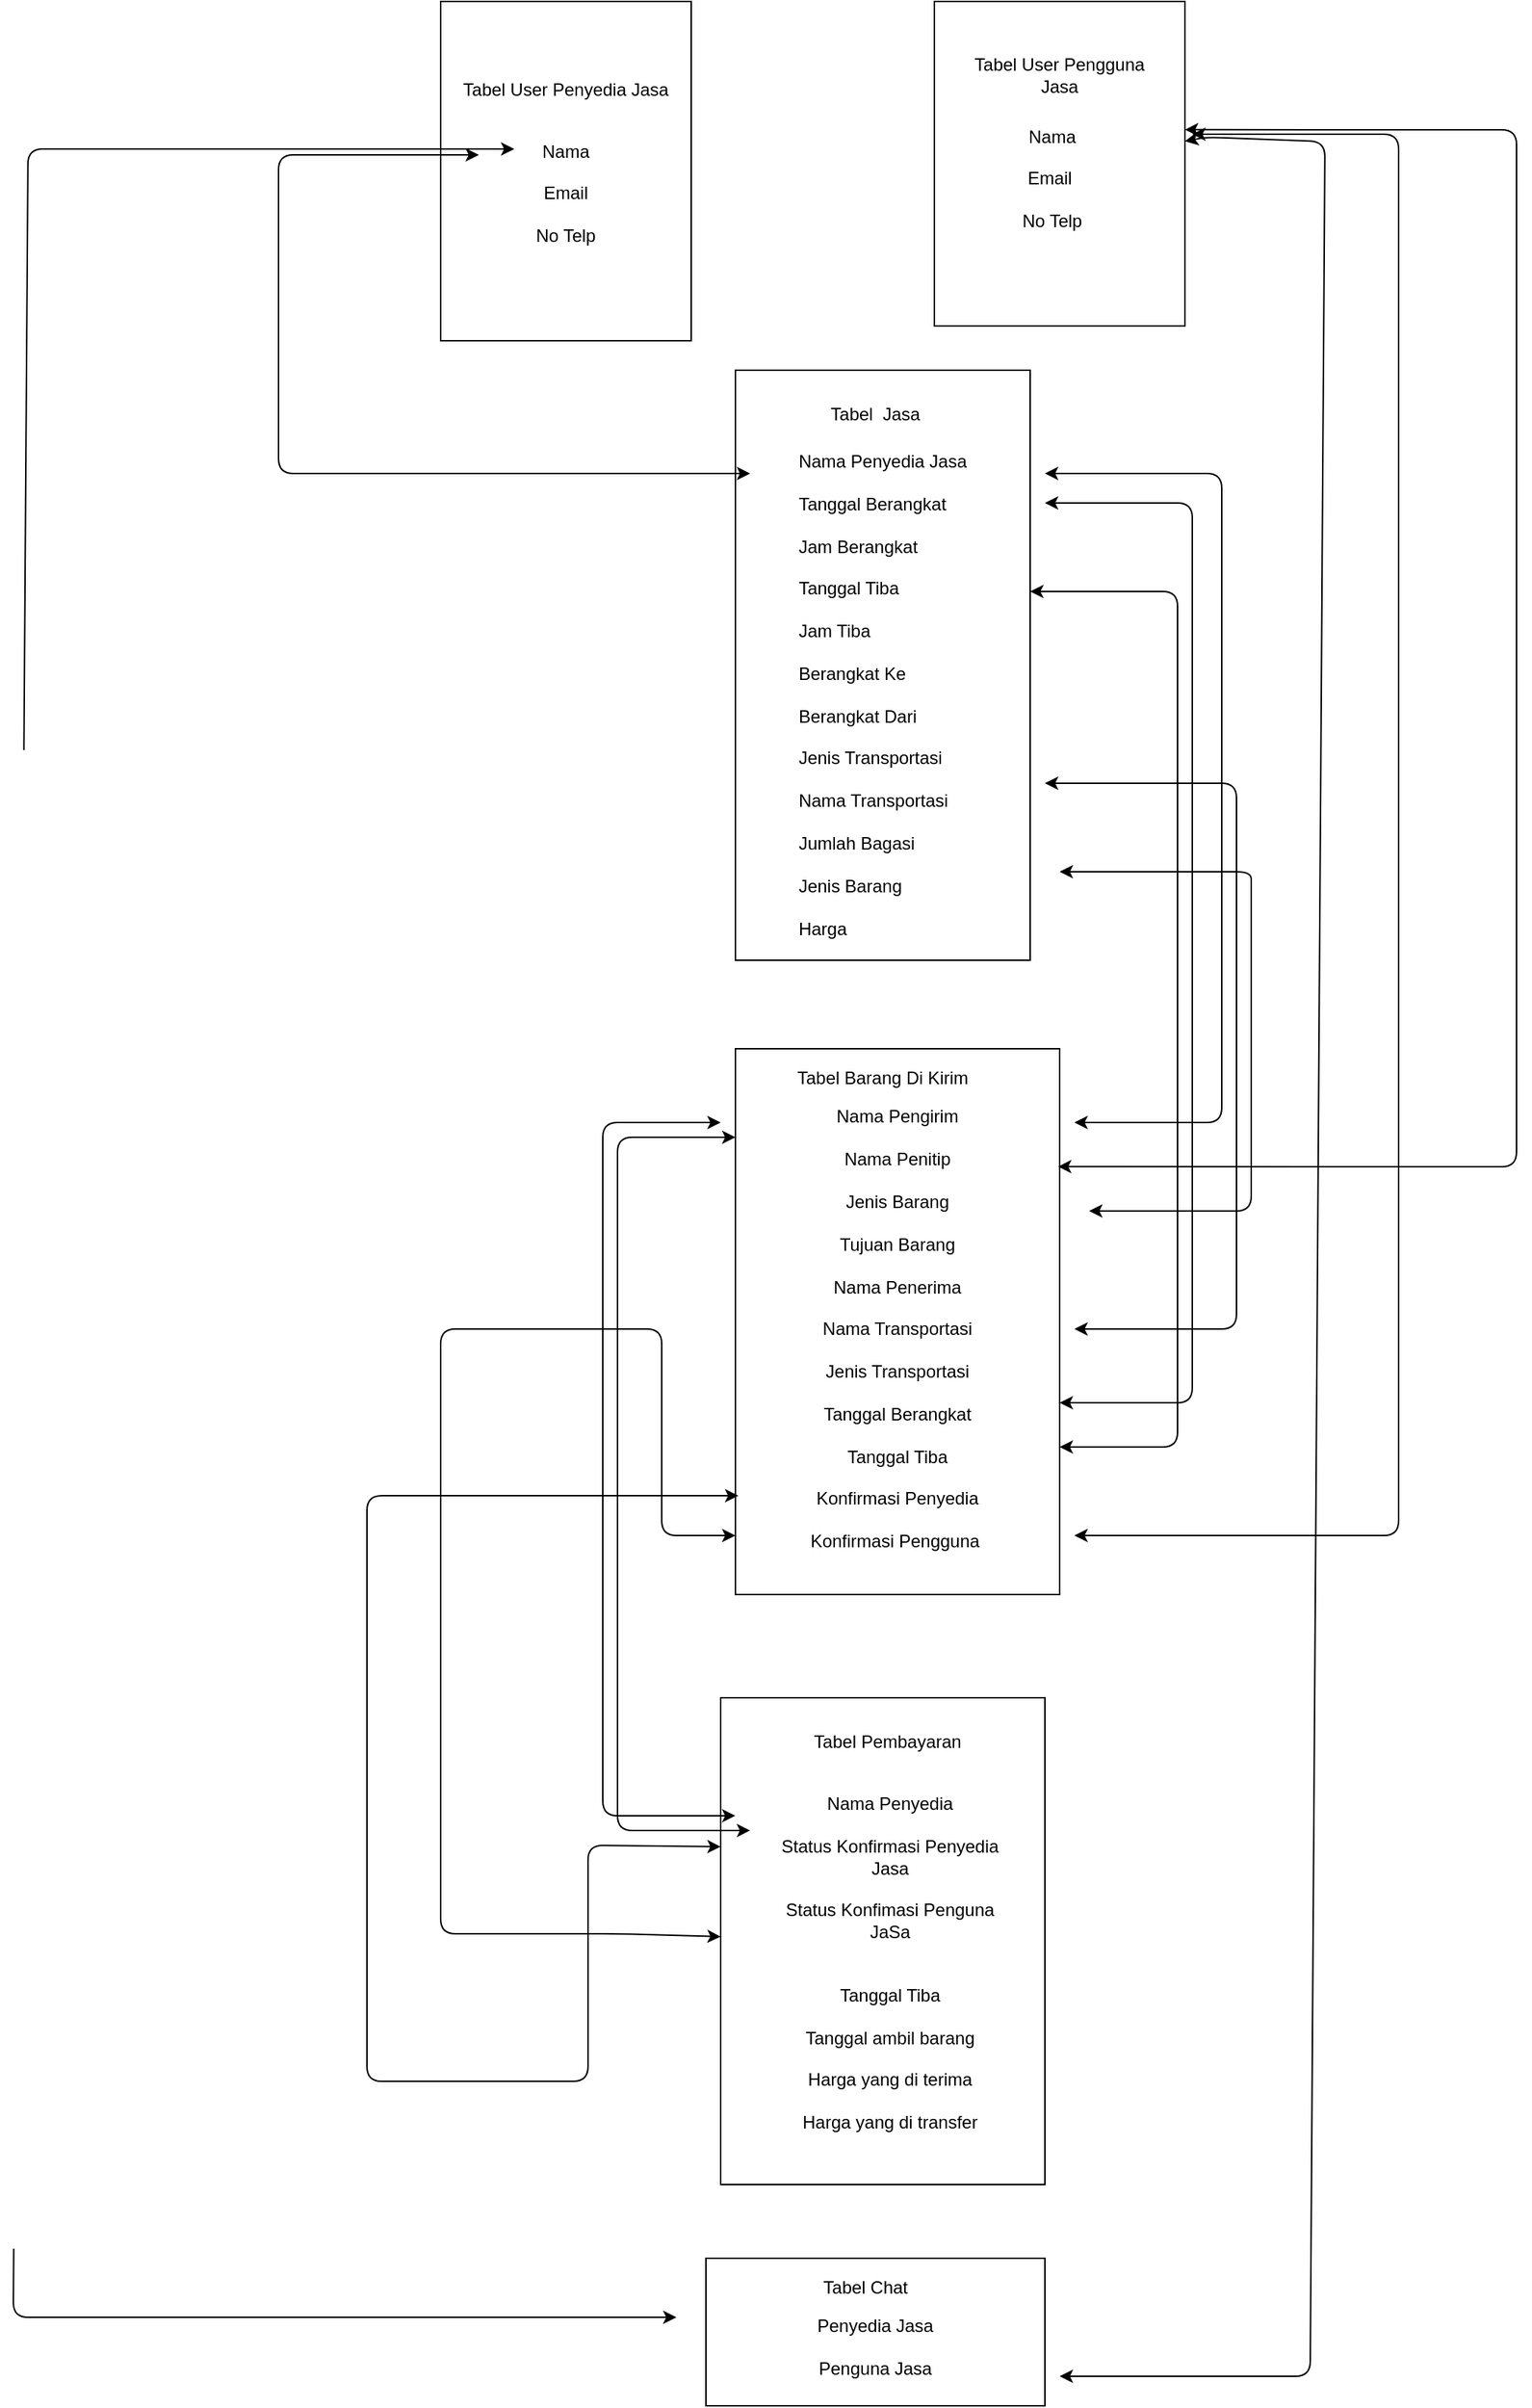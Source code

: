 <mxfile version="13.7.3" type="device"><diagram id="nAeRNYW9stVSJJqNlAkB" name="Page-1"><mxGraphModel dx="3457" dy="1607" grid="1" gridSize="10" guides="1" tooltips="1" connect="1" arrows="1" fold="1" page="1" pageScale="1" pageWidth="850" pageHeight="1100" math="0" shadow="0"><root><mxCell id="0"/><mxCell id="1" parent="0"/><mxCell id="A0CLAH5N8Qr7UYKSC2m3-1" value="" style="rounded=0;whiteSpace=wrap;html=1;" vertex="1" parent="1"><mxGeometry x="90" y="60" width="170" height="230" as="geometry"/></mxCell><mxCell id="A0CLAH5N8Qr7UYKSC2m3-3" value="" style="rounded=0;whiteSpace=wrap;html=1;" vertex="1" parent="1"><mxGeometry x="425" y="60" width="170" height="220" as="geometry"/></mxCell><mxCell id="A0CLAH5N8Qr7UYKSC2m3-5" value="Tabel User Penyedia Jasa" style="text;html=1;strokeColor=none;fillColor=none;align=center;verticalAlign=middle;whiteSpace=wrap;rounded=0;" vertex="1" parent="1"><mxGeometry x="100" y="100" width="150" height="40" as="geometry"/></mxCell><mxCell id="A0CLAH5N8Qr7UYKSC2m3-7" value="Nama&lt;br&gt;&lt;br&gt;Email&lt;br&gt;&lt;br&gt;No Telp" style="text;html=1;strokeColor=none;fillColor=none;align=center;verticalAlign=middle;whiteSpace=wrap;rounded=0;" vertex="1" parent="1"><mxGeometry x="115" y="150" width="120" height="80" as="geometry"/></mxCell><mxCell id="A0CLAH5N8Qr7UYKSC2m3-8" value="Tabel User Pengguna Jasa" style="text;html=1;strokeColor=none;fillColor=none;align=center;verticalAlign=middle;whiteSpace=wrap;rounded=0;" vertex="1" parent="1"><mxGeometry x="440" y="100" width="140" height="20" as="geometry"/></mxCell><mxCell id="A0CLAH5N8Qr7UYKSC2m3-9" value="Nama&lt;br&gt;&lt;br&gt;Email&amp;nbsp;&lt;br&gt;&lt;br&gt;No Telp" style="text;html=1;strokeColor=none;fillColor=none;align=center;verticalAlign=middle;whiteSpace=wrap;rounded=0;" vertex="1" parent="1"><mxGeometry x="480" y="170" width="50" height="20" as="geometry"/></mxCell><mxCell id="A0CLAH5N8Qr7UYKSC2m3-10" value="" style="rounded=0;whiteSpace=wrap;html=1;" vertex="1" parent="1"><mxGeometry x="290" y="310" width="200" height="400" as="geometry"/></mxCell><mxCell id="A0CLAH5N8Qr7UYKSC2m3-11" value="Tabel&amp;nbsp; Jasa" style="text;html=1;strokeColor=none;fillColor=none;align=center;verticalAlign=middle;whiteSpace=wrap;rounded=0;" vertex="1" parent="1"><mxGeometry x="325" y="330" width="120" height="20" as="geometry"/></mxCell><mxCell id="A0CLAH5N8Qr7UYKSC2m3-12" value="&lt;div style=&quot;text-align: justify&quot;&gt;&lt;span&gt;Nama Penyedia Jasa&lt;/span&gt;&lt;/div&gt;&lt;div style=&quot;text-align: justify&quot;&gt;&lt;span&gt;&lt;br&gt;&lt;/span&gt;&lt;/div&gt;&lt;div style=&quot;text-align: justify&quot;&gt;&lt;span&gt;Tanggal Berangkat&lt;/span&gt;&lt;/div&gt;&lt;div style=&quot;text-align: justify&quot;&gt;&lt;span&gt;&lt;br&gt;&lt;/span&gt;&lt;/div&gt;&lt;div style=&quot;text-align: justify&quot;&gt;&lt;span&gt;Jam Berangkat&lt;/span&gt;&lt;/div&gt;&lt;div style=&quot;text-align: justify&quot;&gt;&lt;span&gt;&lt;br&gt;&lt;/span&gt;&lt;/div&gt;&lt;div style=&quot;text-align: justify&quot;&gt;&lt;span&gt;Tanggal Tiba&lt;/span&gt;&lt;/div&gt;&lt;div style=&quot;text-align: justify&quot;&gt;&lt;span&gt;&lt;br&gt;&lt;/span&gt;&lt;/div&gt;&lt;div style=&quot;text-align: justify&quot;&gt;&lt;span&gt;Jam Tiba&lt;/span&gt;&lt;/div&gt;&lt;div style=&quot;text-align: justify&quot;&gt;&lt;span&gt;&lt;br&gt;&lt;/span&gt;&lt;/div&gt;&lt;div style=&quot;text-align: justify&quot;&gt;&lt;span&gt;Berangkat Ke&lt;/span&gt;&lt;/div&gt;&lt;div style=&quot;text-align: justify&quot;&gt;&lt;span&gt;&lt;br&gt;&lt;/span&gt;&lt;/div&gt;&lt;div style=&quot;text-align: justify&quot;&gt;&lt;span&gt;Berangkat Dari&lt;/span&gt;&lt;/div&gt;&lt;div style=&quot;text-align: justify&quot;&gt;&lt;span&gt;&amp;nbsp;&lt;/span&gt;&lt;/div&gt;&lt;div style=&quot;text-align: justify&quot;&gt;&lt;span&gt;Jenis Transportasi&lt;/span&gt;&lt;/div&gt;&lt;div style=&quot;text-align: justify&quot;&gt;&lt;span&gt;&lt;br&gt;&lt;/span&gt;&lt;/div&gt;&lt;div style=&quot;text-align: justify&quot;&gt;&lt;span&gt;Nama Transportasi&lt;/span&gt;&lt;/div&gt;&lt;div style=&quot;text-align: justify&quot;&gt;&lt;span&gt;&lt;br&gt;&lt;/span&gt;&lt;/div&gt;&lt;div style=&quot;text-align: justify&quot;&gt;&lt;span&gt;Jumlah Bagasi&lt;/span&gt;&lt;/div&gt;&lt;div style=&quot;text-align: justify&quot;&gt;&lt;span&gt;&lt;br&gt;&lt;/span&gt;&lt;/div&gt;&lt;div style=&quot;text-align: justify&quot;&gt;&lt;span&gt;Jenis Barang&lt;/span&gt;&lt;/div&gt;&lt;div style=&quot;text-align: justify&quot;&gt;&lt;span&gt;&lt;br&gt;&lt;/span&gt;&lt;/div&gt;&lt;div style=&quot;text-align: justify&quot;&gt;&lt;span&gt;Harga&lt;/span&gt;&lt;/div&gt;" style="text;html=1;strokeColor=none;fillColor=none;align=center;verticalAlign=middle;whiteSpace=wrap;rounded=0;" vertex="1" parent="1"><mxGeometry x="325" y="420" width="130" height="220" as="geometry"/></mxCell><mxCell id="A0CLAH5N8Qr7UYKSC2m3-14" value="" style="rounded=0;whiteSpace=wrap;html=1;" vertex="1" parent="1"><mxGeometry x="290" y="770" width="220" height="370" as="geometry"/></mxCell><mxCell id="A0CLAH5N8Qr7UYKSC2m3-15" value="Tabel Barang Di Kirim" style="text;html=1;strokeColor=none;fillColor=none;align=center;verticalAlign=middle;whiteSpace=wrap;rounded=0;" vertex="1" parent="1"><mxGeometry x="310" y="780" width="160" height="20" as="geometry"/></mxCell><mxCell id="A0CLAH5N8Qr7UYKSC2m3-18" value="Nama Pengirim&lt;br&gt;&lt;br&gt;Nama Penitip&lt;br&gt;&lt;br&gt;Jenis Barang&lt;br&gt;&lt;br&gt;Tujuan Barang&lt;br&gt;&lt;br&gt;Nama Penerima&lt;br&gt;&lt;br&gt;Nama Transportasi&lt;br&gt;&lt;br&gt;Jenis Transportasi&lt;br&gt;&lt;br&gt;Tanggal Berangkat&lt;br&gt;&lt;br&gt;Tanggal Tiba&lt;br&gt;&lt;br&gt;Konfirmasi Penyedia&lt;br&gt;&lt;br&gt;Konfirmasi Pengguna&amp;nbsp;" style="text;html=1;strokeColor=none;fillColor=none;align=center;verticalAlign=middle;whiteSpace=wrap;rounded=0;" vertex="1" parent="1"><mxGeometry x="330" y="820" width="140" height="280" as="geometry"/></mxCell><mxCell id="A0CLAH5N8Qr7UYKSC2m3-19" value="" style="rounded=0;whiteSpace=wrap;html=1;" vertex="1" parent="1"><mxGeometry x="280" y="1210" width="220" height="330" as="geometry"/></mxCell><mxCell id="A0CLAH5N8Qr7UYKSC2m3-20" value="Tabel Pembayaran&amp;nbsp;" style="text;html=1;strokeColor=none;fillColor=none;align=center;verticalAlign=middle;whiteSpace=wrap;rounded=0;" vertex="1" parent="1"><mxGeometry x="325" y="1230" width="140" height="20" as="geometry"/></mxCell><mxCell id="A0CLAH5N8Qr7UYKSC2m3-24" value="Nama Penyedia&lt;br&gt;&amp;nbsp;&lt;br&gt;Status Konfirmasi Penyedia Jasa&lt;br&gt;&lt;br&gt;Status Konfimasi Penguna JaSa&lt;br&gt;&lt;br&gt;&lt;br&gt;Tanggal Tiba&lt;br&gt;&lt;br&gt;Tanggal ambil barang&lt;br&gt;&lt;br&gt;Harga yang di terima&lt;br&gt;&lt;br&gt;Harga yang di transfer&lt;br&gt;" style="text;html=1;strokeColor=none;fillColor=none;align=center;verticalAlign=middle;whiteSpace=wrap;rounded=0;" vertex="1" parent="1"><mxGeometry x="315" y="1230" width="160" height="320" as="geometry"/></mxCell><mxCell id="A0CLAH5N8Qr7UYKSC2m3-25" value="" style="rounded=0;whiteSpace=wrap;html=1;" vertex="1" parent="1"><mxGeometry x="270" y="1590" width="230" height="100" as="geometry"/></mxCell><mxCell id="A0CLAH5N8Qr7UYKSC2m3-27" value="Tabel Chat&amp;nbsp;" style="text;html=1;strokeColor=none;fillColor=none;align=center;verticalAlign=middle;whiteSpace=wrap;rounded=0;" vertex="1" parent="1"><mxGeometry x="320" y="1600" width="120" height="20" as="geometry"/></mxCell><mxCell id="A0CLAH5N8Qr7UYKSC2m3-29" value="Penyedia Jasa&lt;br&gt;&lt;br&gt;Penguna Jasa" style="text;html=1;strokeColor=none;fillColor=none;align=center;verticalAlign=middle;whiteSpace=wrap;rounded=0;" vertex="1" parent="1"><mxGeometry x="325" y="1640" width="120" height="20" as="geometry"/></mxCell><mxCell id="A0CLAH5N8Qr7UYKSC2m3-32" value="" style="endArrow=classic;startArrow=classic;html=1;entryX=0.008;entryY=0.175;entryDx=0;entryDy=0;entryPerimeter=0;" edge="1" parent="1" target="A0CLAH5N8Qr7UYKSC2m3-7"><mxGeometry width="50" height="50" relative="1" as="geometry"><mxPoint x="300" y="380" as="sourcePoint"/><mxPoint x="130" y="164" as="targetPoint"/><Array as="points"><mxPoint x="240" y="380"/><mxPoint x="80" y="380"/><mxPoint x="-20" y="380"/><mxPoint x="-20" y="164"/><mxPoint x="110" y="164"/></Array></mxGeometry></mxCell><mxCell id="A0CLAH5N8Qr7UYKSC2m3-34" value="" style="endArrow=classic;startArrow=classic;html=1;" edge="1" parent="1"><mxGeometry width="50" height="50" relative="1" as="geometry"><mxPoint x="520" y="820" as="sourcePoint"/><mxPoint x="500" y="380" as="targetPoint"/><Array as="points"><mxPoint x="620" y="820"/><mxPoint x="620" y="540"/><mxPoint x="620" y="380"/></Array></mxGeometry></mxCell><mxCell id="A0CLAH5N8Qr7UYKSC2m3-35" value="" style="endArrow=classic;startArrow=classic;html=1;" edge="1" parent="1"><mxGeometry width="50" height="50" relative="1" as="geometry"><mxPoint x="510" y="1010" as="sourcePoint"/><mxPoint x="500" y="400" as="targetPoint"/><Array as="points"><mxPoint x="600" y="1010"/><mxPoint x="600" y="670"/><mxPoint x="600" y="560"/><mxPoint x="600" y="400"/></Array></mxGeometry></mxCell><mxCell id="A0CLAH5N8Qr7UYKSC2m3-36" value="" style="endArrow=classic;startArrow=classic;html=1;" edge="1" parent="1"><mxGeometry width="50" height="50" relative="1" as="geometry"><mxPoint x="510" y="1040" as="sourcePoint"/><mxPoint x="490" y="460" as="targetPoint"/><Array as="points"><mxPoint x="590" y="1040"/><mxPoint x="590" y="640"/><mxPoint x="590" y="550"/><mxPoint x="590" y="460"/></Array></mxGeometry></mxCell><mxCell id="A0CLAH5N8Qr7UYKSC2m3-37" value="" style="endArrow=classic;startArrow=classic;html=1;" edge="1" parent="1"><mxGeometry width="50" height="50" relative="1" as="geometry"><mxPoint x="520" y="960" as="sourcePoint"/><mxPoint x="500" y="590" as="targetPoint"/><Array as="points"><mxPoint x="630" y="960"/><mxPoint x="630" y="660"/><mxPoint x="630" y="590"/></Array></mxGeometry></mxCell><mxCell id="A0CLAH5N8Qr7UYKSC2m3-38" value="" style="endArrow=classic;startArrow=classic;html=1;" edge="1" parent="1"><mxGeometry width="50" height="50" relative="1" as="geometry"><mxPoint x="530" y="880" as="sourcePoint"/><mxPoint x="510" y="650" as="targetPoint"/><Array as="points"><mxPoint x="640" y="880"/><mxPoint x="640" y="670"/><mxPoint x="640" y="650"/></Array></mxGeometry></mxCell><mxCell id="A0CLAH5N8Qr7UYKSC2m3-39" value="" style="endArrow=classic;startArrow=classic;html=1;" edge="1" parent="1" source="A0CLAH5N8Qr7UYKSC2m3-19" target="A0CLAH5N8Qr7UYKSC2m3-14"><mxGeometry width="50" height="50" relative="1" as="geometry"><mxPoint x="230" y="1260" as="sourcePoint"/><mxPoint x="270" y="810" as="targetPoint"/><Array as="points"><mxPoint x="210" y="1370"/><mxPoint x="90" y="1370"/><mxPoint x="90" y="1160"/><mxPoint x="90" y="960"/><mxPoint x="240" y="960"/><mxPoint x="240" y="1100"/><mxPoint x="290" y="1100"/></Array></mxGeometry></mxCell><mxCell id="A0CLAH5N8Qr7UYKSC2m3-40" value="" style="endArrow=classic;startArrow=classic;html=1;exitX=0;exitY=0.212;exitDx=0;exitDy=0;exitPerimeter=0;" edge="1" parent="1"><mxGeometry width="50" height="50" relative="1" as="geometry"><mxPoint x="290" y="1289.96" as="sourcePoint"/><mxPoint x="280" y="820" as="targetPoint"/><Array as="points"><mxPoint x="270" y="1290"/><mxPoint x="200" y="1290"/><mxPoint x="200" y="820"/></Array></mxGeometry></mxCell><mxCell id="A0CLAH5N8Qr7UYKSC2m3-41" value="" style="endArrow=classic;startArrow=classic;html=1;exitX=0;exitY=0.212;exitDx=0;exitDy=0;exitPerimeter=0;" edge="1" parent="1"><mxGeometry width="50" height="50" relative="1" as="geometry"><mxPoint x="300" y="1299.96" as="sourcePoint"/><mxPoint x="290" y="830" as="targetPoint"/><Array as="points"><mxPoint x="280" y="1300"/><mxPoint x="210" y="1300"/><mxPoint x="210" y="830"/></Array></mxGeometry></mxCell><mxCell id="A0CLAH5N8Qr7UYKSC2m3-42" value="" style="endArrow=classic;startArrow=classic;html=1;entryX=0.009;entryY=0.819;entryDx=0;entryDy=0;entryPerimeter=0;exitX=0;exitY=0.306;exitDx=0;exitDy=0;exitPerimeter=0;" edge="1" parent="1" source="A0CLAH5N8Qr7UYKSC2m3-19" target="A0CLAH5N8Qr7UYKSC2m3-14"><mxGeometry width="50" height="50" relative="1" as="geometry"><mxPoint x="315" y="1474.96" as="sourcePoint"/><mxPoint x="280" y="1060" as="targetPoint"/><Array as="points"><mxPoint x="190" y="1310"/><mxPoint x="190" y="1470"/><mxPoint x="40" y="1470"/><mxPoint x="40" y="1073"/></Array></mxGeometry></mxCell><mxCell id="A0CLAH5N8Qr7UYKSC2m3-46" value="" style="endArrow=classic;startArrow=classic;html=1;" edge="1" parent="1" target="A0CLAH5N8Qr7UYKSC2m3-3"><mxGeometry width="50" height="50" relative="1" as="geometry"><mxPoint x="510" y="1670" as="sourcePoint"/><mxPoint x="370" y="220" as="targetPoint"/><Array as="points"><mxPoint x="680" y="1670"/><mxPoint x="690" y="155"/><mxPoint x="610" y="152"/></Array></mxGeometry></mxCell><mxCell id="A0CLAH5N8Qr7UYKSC2m3-47" value="" style="endArrow=classic;startArrow=classic;html=1;" edge="1" parent="1"><mxGeometry width="50" height="50" relative="1" as="geometry"><mxPoint x="250" y="1630" as="sourcePoint"/><mxPoint x="140" y="160" as="targetPoint"/><Array as="points"><mxPoint x="-200" y="1630"/><mxPoint x="-190" y="160"/></Array></mxGeometry></mxCell><mxCell id="A0CLAH5N8Qr7UYKSC2m3-48" value="" style="endArrow=classic;startArrow=classic;html=1;" edge="1" parent="1"><mxGeometry width="50" height="50" relative="1" as="geometry"><mxPoint x="520" y="1100" as="sourcePoint"/><mxPoint x="600" y="150" as="targetPoint"/><Array as="points"><mxPoint x="560" y="1100"/><mxPoint x="740" y="1100"/><mxPoint x="740" y="150"/><mxPoint x="630" y="150"/></Array></mxGeometry></mxCell><mxCell id="A0CLAH5N8Qr7UYKSC2m3-49" value="" style="endArrow=classic;startArrow=classic;html=1;exitX=0.995;exitY=0.216;exitDx=0;exitDy=0;exitPerimeter=0;entryX=1;entryY=0.395;entryDx=0;entryDy=0;entryPerimeter=0;" edge="1" parent="1" source="A0CLAH5N8Qr7UYKSC2m3-14" target="A0CLAH5N8Qr7UYKSC2m3-3"><mxGeometry width="50" height="50" relative="1" as="geometry"><mxPoint x="520" y="1078" as="sourcePoint"/><mxPoint x="615" y="60" as="targetPoint"/><Array as="points"><mxPoint x="820" y="850"/><mxPoint x="820" y="147"/></Array></mxGeometry></mxCell></root></mxGraphModel></diagram></mxfile>